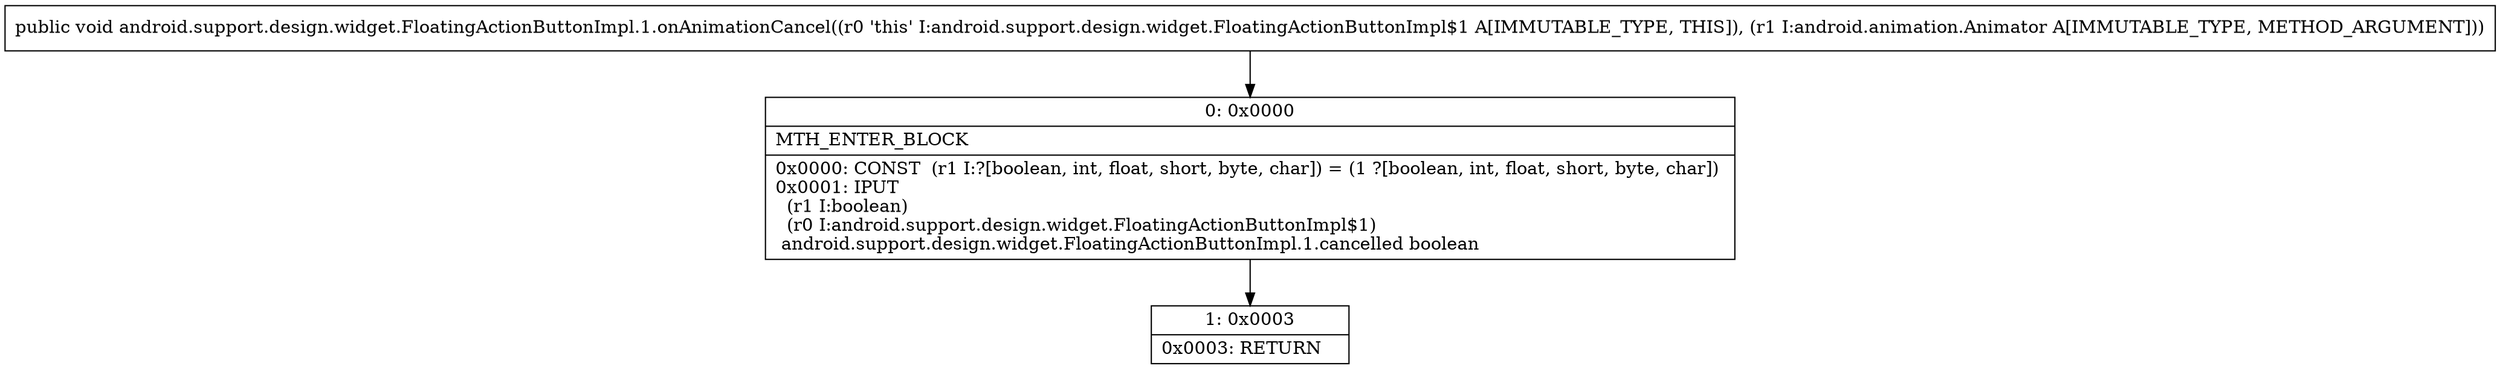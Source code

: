 digraph "CFG forandroid.support.design.widget.FloatingActionButtonImpl.1.onAnimationCancel(Landroid\/animation\/Animator;)V" {
Node_0 [shape=record,label="{0\:\ 0x0000|MTH_ENTER_BLOCK\l|0x0000: CONST  (r1 I:?[boolean, int, float, short, byte, char]) = (1 ?[boolean, int, float, short, byte, char]) \l0x0001: IPUT  \l  (r1 I:boolean)\l  (r0 I:android.support.design.widget.FloatingActionButtonImpl$1)\l android.support.design.widget.FloatingActionButtonImpl.1.cancelled boolean \l}"];
Node_1 [shape=record,label="{1\:\ 0x0003|0x0003: RETURN   \l}"];
MethodNode[shape=record,label="{public void android.support.design.widget.FloatingActionButtonImpl.1.onAnimationCancel((r0 'this' I:android.support.design.widget.FloatingActionButtonImpl$1 A[IMMUTABLE_TYPE, THIS]), (r1 I:android.animation.Animator A[IMMUTABLE_TYPE, METHOD_ARGUMENT])) }"];
MethodNode -> Node_0;
Node_0 -> Node_1;
}

